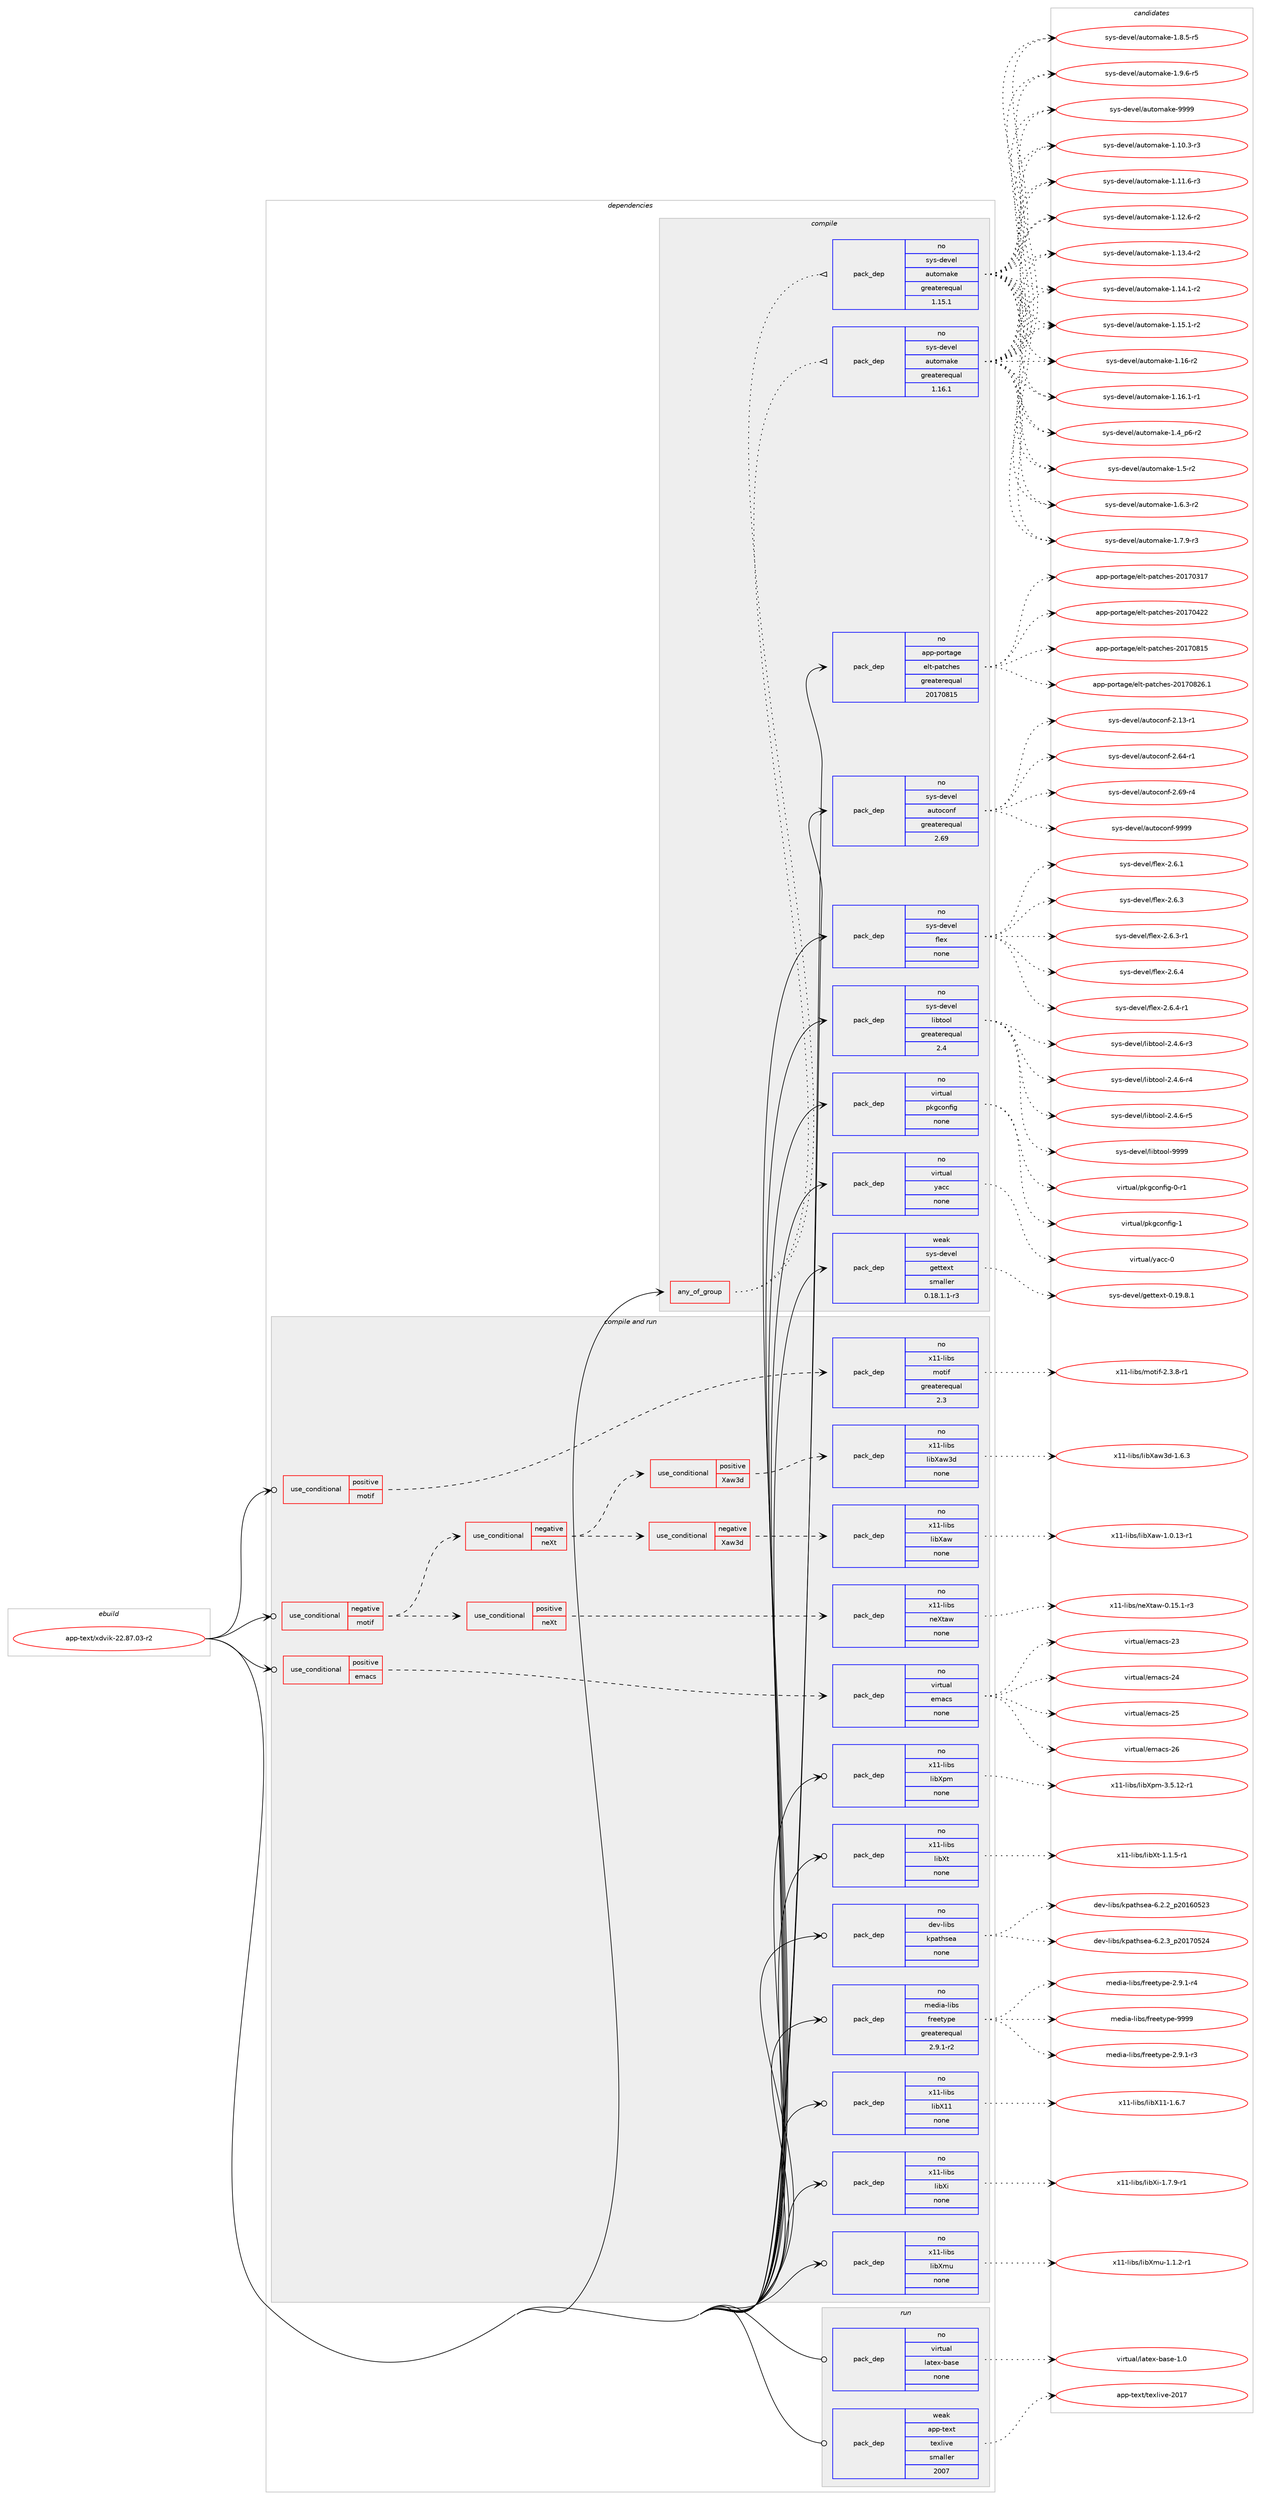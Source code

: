 digraph prolog {

# *************
# Graph options
# *************

newrank=true;
concentrate=true;
compound=true;
graph [rankdir=LR,fontname=Helvetica,fontsize=10,ranksep=1.5];#, ranksep=2.5, nodesep=0.2];
edge  [arrowhead=vee];
node  [fontname=Helvetica,fontsize=10];

# **********
# The ebuild
# **********

subgraph cluster_leftcol {
color=gray;
rank=same;
label=<<i>ebuild</i>>;
id [label="app-text/xdvik-22.87.03-r2", color=red, width=4, href="../app-text/xdvik-22.87.03-r2.svg"];
}

# ****************
# The dependencies
# ****************

subgraph cluster_midcol {
color=gray;
label=<<i>dependencies</i>>;
subgraph cluster_compile {
fillcolor="#eeeeee";
style=filled;
label=<<i>compile</i>>;
subgraph any20021 {
dependency1313418 [label=<<TABLE BORDER="0" CELLBORDER="1" CELLSPACING="0" CELLPADDING="4"><TR><TD CELLPADDING="10">any_of_group</TD></TR></TABLE>>, shape=none, color=red];subgraph pack936540 {
dependency1313419 [label=<<TABLE BORDER="0" CELLBORDER="1" CELLSPACING="0" CELLPADDING="4" WIDTH="220"><TR><TD ROWSPAN="6" CELLPADDING="30">pack_dep</TD></TR><TR><TD WIDTH="110">no</TD></TR><TR><TD>sys-devel</TD></TR><TR><TD>automake</TD></TR><TR><TD>greaterequal</TD></TR><TR><TD>1.16.1</TD></TR></TABLE>>, shape=none, color=blue];
}
dependency1313418:e -> dependency1313419:w [weight=20,style="dotted",arrowhead="oinv"];
subgraph pack936541 {
dependency1313420 [label=<<TABLE BORDER="0" CELLBORDER="1" CELLSPACING="0" CELLPADDING="4" WIDTH="220"><TR><TD ROWSPAN="6" CELLPADDING="30">pack_dep</TD></TR><TR><TD WIDTH="110">no</TD></TR><TR><TD>sys-devel</TD></TR><TR><TD>automake</TD></TR><TR><TD>greaterequal</TD></TR><TR><TD>1.15.1</TD></TR></TABLE>>, shape=none, color=blue];
}
dependency1313418:e -> dependency1313420:w [weight=20,style="dotted",arrowhead="oinv"];
}
id:e -> dependency1313418:w [weight=20,style="solid",arrowhead="vee"];
subgraph pack936542 {
dependency1313421 [label=<<TABLE BORDER="0" CELLBORDER="1" CELLSPACING="0" CELLPADDING="4" WIDTH="220"><TR><TD ROWSPAN="6" CELLPADDING="30">pack_dep</TD></TR><TR><TD WIDTH="110">no</TD></TR><TR><TD>app-portage</TD></TR><TR><TD>elt-patches</TD></TR><TR><TD>greaterequal</TD></TR><TR><TD>20170815</TD></TR></TABLE>>, shape=none, color=blue];
}
id:e -> dependency1313421:w [weight=20,style="solid",arrowhead="vee"];
subgraph pack936543 {
dependency1313422 [label=<<TABLE BORDER="0" CELLBORDER="1" CELLSPACING="0" CELLPADDING="4" WIDTH="220"><TR><TD ROWSPAN="6" CELLPADDING="30">pack_dep</TD></TR><TR><TD WIDTH="110">no</TD></TR><TR><TD>sys-devel</TD></TR><TR><TD>autoconf</TD></TR><TR><TD>greaterequal</TD></TR><TR><TD>2.69</TD></TR></TABLE>>, shape=none, color=blue];
}
id:e -> dependency1313422:w [weight=20,style="solid",arrowhead="vee"];
subgraph pack936544 {
dependency1313423 [label=<<TABLE BORDER="0" CELLBORDER="1" CELLSPACING="0" CELLPADDING="4" WIDTH="220"><TR><TD ROWSPAN="6" CELLPADDING="30">pack_dep</TD></TR><TR><TD WIDTH="110">no</TD></TR><TR><TD>sys-devel</TD></TR><TR><TD>flex</TD></TR><TR><TD>none</TD></TR><TR><TD></TD></TR></TABLE>>, shape=none, color=blue];
}
id:e -> dependency1313423:w [weight=20,style="solid",arrowhead="vee"];
subgraph pack936545 {
dependency1313424 [label=<<TABLE BORDER="0" CELLBORDER="1" CELLSPACING="0" CELLPADDING="4" WIDTH="220"><TR><TD ROWSPAN="6" CELLPADDING="30">pack_dep</TD></TR><TR><TD WIDTH="110">no</TD></TR><TR><TD>sys-devel</TD></TR><TR><TD>libtool</TD></TR><TR><TD>greaterequal</TD></TR><TR><TD>2.4</TD></TR></TABLE>>, shape=none, color=blue];
}
id:e -> dependency1313424:w [weight=20,style="solid",arrowhead="vee"];
subgraph pack936546 {
dependency1313425 [label=<<TABLE BORDER="0" CELLBORDER="1" CELLSPACING="0" CELLPADDING="4" WIDTH="220"><TR><TD ROWSPAN="6" CELLPADDING="30">pack_dep</TD></TR><TR><TD WIDTH="110">no</TD></TR><TR><TD>virtual</TD></TR><TR><TD>pkgconfig</TD></TR><TR><TD>none</TD></TR><TR><TD></TD></TR></TABLE>>, shape=none, color=blue];
}
id:e -> dependency1313425:w [weight=20,style="solid",arrowhead="vee"];
subgraph pack936547 {
dependency1313426 [label=<<TABLE BORDER="0" CELLBORDER="1" CELLSPACING="0" CELLPADDING="4" WIDTH="220"><TR><TD ROWSPAN="6" CELLPADDING="30">pack_dep</TD></TR><TR><TD WIDTH="110">no</TD></TR><TR><TD>virtual</TD></TR><TR><TD>yacc</TD></TR><TR><TD>none</TD></TR><TR><TD></TD></TR></TABLE>>, shape=none, color=blue];
}
id:e -> dependency1313426:w [weight=20,style="solid",arrowhead="vee"];
subgraph pack936548 {
dependency1313427 [label=<<TABLE BORDER="0" CELLBORDER="1" CELLSPACING="0" CELLPADDING="4" WIDTH="220"><TR><TD ROWSPAN="6" CELLPADDING="30">pack_dep</TD></TR><TR><TD WIDTH="110">weak</TD></TR><TR><TD>sys-devel</TD></TR><TR><TD>gettext</TD></TR><TR><TD>smaller</TD></TR><TR><TD>0.18.1.1-r3</TD></TR></TABLE>>, shape=none, color=blue];
}
id:e -> dependency1313427:w [weight=20,style="solid",arrowhead="vee"];
}
subgraph cluster_compileandrun {
fillcolor="#eeeeee";
style=filled;
label=<<i>compile and run</i>>;
subgraph cond356308 {
dependency1313428 [label=<<TABLE BORDER="0" CELLBORDER="1" CELLSPACING="0" CELLPADDING="4"><TR><TD ROWSPAN="3" CELLPADDING="10">use_conditional</TD></TR><TR><TD>negative</TD></TR><TR><TD>motif</TD></TR></TABLE>>, shape=none, color=red];
subgraph cond356309 {
dependency1313429 [label=<<TABLE BORDER="0" CELLBORDER="1" CELLSPACING="0" CELLPADDING="4"><TR><TD ROWSPAN="3" CELLPADDING="10">use_conditional</TD></TR><TR><TD>positive</TD></TR><TR><TD>neXt</TD></TR></TABLE>>, shape=none, color=red];
subgraph pack936549 {
dependency1313430 [label=<<TABLE BORDER="0" CELLBORDER="1" CELLSPACING="0" CELLPADDING="4" WIDTH="220"><TR><TD ROWSPAN="6" CELLPADDING="30">pack_dep</TD></TR><TR><TD WIDTH="110">no</TD></TR><TR><TD>x11-libs</TD></TR><TR><TD>neXtaw</TD></TR><TR><TD>none</TD></TR><TR><TD></TD></TR></TABLE>>, shape=none, color=blue];
}
dependency1313429:e -> dependency1313430:w [weight=20,style="dashed",arrowhead="vee"];
}
dependency1313428:e -> dependency1313429:w [weight=20,style="dashed",arrowhead="vee"];
subgraph cond356310 {
dependency1313431 [label=<<TABLE BORDER="0" CELLBORDER="1" CELLSPACING="0" CELLPADDING="4"><TR><TD ROWSPAN="3" CELLPADDING="10">use_conditional</TD></TR><TR><TD>negative</TD></TR><TR><TD>neXt</TD></TR></TABLE>>, shape=none, color=red];
subgraph cond356311 {
dependency1313432 [label=<<TABLE BORDER="0" CELLBORDER="1" CELLSPACING="0" CELLPADDING="4"><TR><TD ROWSPAN="3" CELLPADDING="10">use_conditional</TD></TR><TR><TD>positive</TD></TR><TR><TD>Xaw3d</TD></TR></TABLE>>, shape=none, color=red];
subgraph pack936550 {
dependency1313433 [label=<<TABLE BORDER="0" CELLBORDER="1" CELLSPACING="0" CELLPADDING="4" WIDTH="220"><TR><TD ROWSPAN="6" CELLPADDING="30">pack_dep</TD></TR><TR><TD WIDTH="110">no</TD></TR><TR><TD>x11-libs</TD></TR><TR><TD>libXaw3d</TD></TR><TR><TD>none</TD></TR><TR><TD></TD></TR></TABLE>>, shape=none, color=blue];
}
dependency1313432:e -> dependency1313433:w [weight=20,style="dashed",arrowhead="vee"];
}
dependency1313431:e -> dependency1313432:w [weight=20,style="dashed",arrowhead="vee"];
subgraph cond356312 {
dependency1313434 [label=<<TABLE BORDER="0" CELLBORDER="1" CELLSPACING="0" CELLPADDING="4"><TR><TD ROWSPAN="3" CELLPADDING="10">use_conditional</TD></TR><TR><TD>negative</TD></TR><TR><TD>Xaw3d</TD></TR></TABLE>>, shape=none, color=red];
subgraph pack936551 {
dependency1313435 [label=<<TABLE BORDER="0" CELLBORDER="1" CELLSPACING="0" CELLPADDING="4" WIDTH="220"><TR><TD ROWSPAN="6" CELLPADDING="30">pack_dep</TD></TR><TR><TD WIDTH="110">no</TD></TR><TR><TD>x11-libs</TD></TR><TR><TD>libXaw</TD></TR><TR><TD>none</TD></TR><TR><TD></TD></TR></TABLE>>, shape=none, color=blue];
}
dependency1313434:e -> dependency1313435:w [weight=20,style="dashed",arrowhead="vee"];
}
dependency1313431:e -> dependency1313434:w [weight=20,style="dashed",arrowhead="vee"];
}
dependency1313428:e -> dependency1313431:w [weight=20,style="dashed",arrowhead="vee"];
}
id:e -> dependency1313428:w [weight=20,style="solid",arrowhead="odotvee"];
subgraph cond356313 {
dependency1313436 [label=<<TABLE BORDER="0" CELLBORDER="1" CELLSPACING="0" CELLPADDING="4"><TR><TD ROWSPAN="3" CELLPADDING="10">use_conditional</TD></TR><TR><TD>positive</TD></TR><TR><TD>emacs</TD></TR></TABLE>>, shape=none, color=red];
subgraph pack936552 {
dependency1313437 [label=<<TABLE BORDER="0" CELLBORDER="1" CELLSPACING="0" CELLPADDING="4" WIDTH="220"><TR><TD ROWSPAN="6" CELLPADDING="30">pack_dep</TD></TR><TR><TD WIDTH="110">no</TD></TR><TR><TD>virtual</TD></TR><TR><TD>emacs</TD></TR><TR><TD>none</TD></TR><TR><TD></TD></TR></TABLE>>, shape=none, color=blue];
}
dependency1313436:e -> dependency1313437:w [weight=20,style="dashed",arrowhead="vee"];
}
id:e -> dependency1313436:w [weight=20,style="solid",arrowhead="odotvee"];
subgraph cond356314 {
dependency1313438 [label=<<TABLE BORDER="0" CELLBORDER="1" CELLSPACING="0" CELLPADDING="4"><TR><TD ROWSPAN="3" CELLPADDING="10">use_conditional</TD></TR><TR><TD>positive</TD></TR><TR><TD>motif</TD></TR></TABLE>>, shape=none, color=red];
subgraph pack936553 {
dependency1313439 [label=<<TABLE BORDER="0" CELLBORDER="1" CELLSPACING="0" CELLPADDING="4" WIDTH="220"><TR><TD ROWSPAN="6" CELLPADDING="30">pack_dep</TD></TR><TR><TD WIDTH="110">no</TD></TR><TR><TD>x11-libs</TD></TR><TR><TD>motif</TD></TR><TR><TD>greaterequal</TD></TR><TR><TD>2.3</TD></TR></TABLE>>, shape=none, color=blue];
}
dependency1313438:e -> dependency1313439:w [weight=20,style="dashed",arrowhead="vee"];
}
id:e -> dependency1313438:w [weight=20,style="solid",arrowhead="odotvee"];
subgraph pack936554 {
dependency1313440 [label=<<TABLE BORDER="0" CELLBORDER="1" CELLSPACING="0" CELLPADDING="4" WIDTH="220"><TR><TD ROWSPAN="6" CELLPADDING="30">pack_dep</TD></TR><TR><TD WIDTH="110">no</TD></TR><TR><TD>dev-libs</TD></TR><TR><TD>kpathsea</TD></TR><TR><TD>none</TD></TR><TR><TD></TD></TR></TABLE>>, shape=none, color=blue];
}
id:e -> dependency1313440:w [weight=20,style="solid",arrowhead="odotvee"];
subgraph pack936555 {
dependency1313441 [label=<<TABLE BORDER="0" CELLBORDER="1" CELLSPACING="0" CELLPADDING="4" WIDTH="220"><TR><TD ROWSPAN="6" CELLPADDING="30">pack_dep</TD></TR><TR><TD WIDTH="110">no</TD></TR><TR><TD>media-libs</TD></TR><TR><TD>freetype</TD></TR><TR><TD>greaterequal</TD></TR><TR><TD>2.9.1-r2</TD></TR></TABLE>>, shape=none, color=blue];
}
id:e -> dependency1313441:w [weight=20,style="solid",arrowhead="odotvee"];
subgraph pack936556 {
dependency1313442 [label=<<TABLE BORDER="0" CELLBORDER="1" CELLSPACING="0" CELLPADDING="4" WIDTH="220"><TR><TD ROWSPAN="6" CELLPADDING="30">pack_dep</TD></TR><TR><TD WIDTH="110">no</TD></TR><TR><TD>x11-libs</TD></TR><TR><TD>libX11</TD></TR><TR><TD>none</TD></TR><TR><TD></TD></TR></TABLE>>, shape=none, color=blue];
}
id:e -> dependency1313442:w [weight=20,style="solid",arrowhead="odotvee"];
subgraph pack936557 {
dependency1313443 [label=<<TABLE BORDER="0" CELLBORDER="1" CELLSPACING="0" CELLPADDING="4" WIDTH="220"><TR><TD ROWSPAN="6" CELLPADDING="30">pack_dep</TD></TR><TR><TD WIDTH="110">no</TD></TR><TR><TD>x11-libs</TD></TR><TR><TD>libXi</TD></TR><TR><TD>none</TD></TR><TR><TD></TD></TR></TABLE>>, shape=none, color=blue];
}
id:e -> dependency1313443:w [weight=20,style="solid",arrowhead="odotvee"];
subgraph pack936558 {
dependency1313444 [label=<<TABLE BORDER="0" CELLBORDER="1" CELLSPACING="0" CELLPADDING="4" WIDTH="220"><TR><TD ROWSPAN="6" CELLPADDING="30">pack_dep</TD></TR><TR><TD WIDTH="110">no</TD></TR><TR><TD>x11-libs</TD></TR><TR><TD>libXmu</TD></TR><TR><TD>none</TD></TR><TR><TD></TD></TR></TABLE>>, shape=none, color=blue];
}
id:e -> dependency1313444:w [weight=20,style="solid",arrowhead="odotvee"];
subgraph pack936559 {
dependency1313445 [label=<<TABLE BORDER="0" CELLBORDER="1" CELLSPACING="0" CELLPADDING="4" WIDTH="220"><TR><TD ROWSPAN="6" CELLPADDING="30">pack_dep</TD></TR><TR><TD WIDTH="110">no</TD></TR><TR><TD>x11-libs</TD></TR><TR><TD>libXpm</TD></TR><TR><TD>none</TD></TR><TR><TD></TD></TR></TABLE>>, shape=none, color=blue];
}
id:e -> dependency1313445:w [weight=20,style="solid",arrowhead="odotvee"];
subgraph pack936560 {
dependency1313446 [label=<<TABLE BORDER="0" CELLBORDER="1" CELLSPACING="0" CELLPADDING="4" WIDTH="220"><TR><TD ROWSPAN="6" CELLPADDING="30">pack_dep</TD></TR><TR><TD WIDTH="110">no</TD></TR><TR><TD>x11-libs</TD></TR><TR><TD>libXt</TD></TR><TR><TD>none</TD></TR><TR><TD></TD></TR></TABLE>>, shape=none, color=blue];
}
id:e -> dependency1313446:w [weight=20,style="solid",arrowhead="odotvee"];
}
subgraph cluster_run {
fillcolor="#eeeeee";
style=filled;
label=<<i>run</i>>;
subgraph pack936561 {
dependency1313447 [label=<<TABLE BORDER="0" CELLBORDER="1" CELLSPACING="0" CELLPADDING="4" WIDTH="220"><TR><TD ROWSPAN="6" CELLPADDING="30">pack_dep</TD></TR><TR><TD WIDTH="110">no</TD></TR><TR><TD>virtual</TD></TR><TR><TD>latex-base</TD></TR><TR><TD>none</TD></TR><TR><TD></TD></TR></TABLE>>, shape=none, color=blue];
}
id:e -> dependency1313447:w [weight=20,style="solid",arrowhead="odot"];
subgraph pack936562 {
dependency1313448 [label=<<TABLE BORDER="0" CELLBORDER="1" CELLSPACING="0" CELLPADDING="4" WIDTH="220"><TR><TD ROWSPAN="6" CELLPADDING="30">pack_dep</TD></TR><TR><TD WIDTH="110">weak</TD></TR><TR><TD>app-text</TD></TR><TR><TD>texlive</TD></TR><TR><TD>smaller</TD></TR><TR><TD>2007</TD></TR></TABLE>>, shape=none, color=blue];
}
id:e -> dependency1313448:w [weight=20,style="solid",arrowhead="odot"];
}
}

# **************
# The candidates
# **************

subgraph cluster_choices {
rank=same;
color=gray;
label=<<i>candidates</i>>;

subgraph choice936540 {
color=black;
nodesep=1;
choice11512111545100101118101108479711711611110997107101454946494846514511451 [label="sys-devel/automake-1.10.3-r3", color=red, width=4,href="../sys-devel/automake-1.10.3-r3.svg"];
choice11512111545100101118101108479711711611110997107101454946494946544511451 [label="sys-devel/automake-1.11.6-r3", color=red, width=4,href="../sys-devel/automake-1.11.6-r3.svg"];
choice11512111545100101118101108479711711611110997107101454946495046544511450 [label="sys-devel/automake-1.12.6-r2", color=red, width=4,href="../sys-devel/automake-1.12.6-r2.svg"];
choice11512111545100101118101108479711711611110997107101454946495146524511450 [label="sys-devel/automake-1.13.4-r2", color=red, width=4,href="../sys-devel/automake-1.13.4-r2.svg"];
choice11512111545100101118101108479711711611110997107101454946495246494511450 [label="sys-devel/automake-1.14.1-r2", color=red, width=4,href="../sys-devel/automake-1.14.1-r2.svg"];
choice11512111545100101118101108479711711611110997107101454946495346494511450 [label="sys-devel/automake-1.15.1-r2", color=red, width=4,href="../sys-devel/automake-1.15.1-r2.svg"];
choice1151211154510010111810110847971171161111099710710145494649544511450 [label="sys-devel/automake-1.16-r2", color=red, width=4,href="../sys-devel/automake-1.16-r2.svg"];
choice11512111545100101118101108479711711611110997107101454946495446494511449 [label="sys-devel/automake-1.16.1-r1", color=red, width=4,href="../sys-devel/automake-1.16.1-r1.svg"];
choice115121115451001011181011084797117116111109971071014549465295112544511450 [label="sys-devel/automake-1.4_p6-r2", color=red, width=4,href="../sys-devel/automake-1.4_p6-r2.svg"];
choice11512111545100101118101108479711711611110997107101454946534511450 [label="sys-devel/automake-1.5-r2", color=red, width=4,href="../sys-devel/automake-1.5-r2.svg"];
choice115121115451001011181011084797117116111109971071014549465446514511450 [label="sys-devel/automake-1.6.3-r2", color=red, width=4,href="../sys-devel/automake-1.6.3-r2.svg"];
choice115121115451001011181011084797117116111109971071014549465546574511451 [label="sys-devel/automake-1.7.9-r3", color=red, width=4,href="../sys-devel/automake-1.7.9-r3.svg"];
choice115121115451001011181011084797117116111109971071014549465646534511453 [label="sys-devel/automake-1.8.5-r5", color=red, width=4,href="../sys-devel/automake-1.8.5-r5.svg"];
choice115121115451001011181011084797117116111109971071014549465746544511453 [label="sys-devel/automake-1.9.6-r5", color=red, width=4,href="../sys-devel/automake-1.9.6-r5.svg"];
choice115121115451001011181011084797117116111109971071014557575757 [label="sys-devel/automake-9999", color=red, width=4,href="../sys-devel/automake-9999.svg"];
dependency1313419:e -> choice11512111545100101118101108479711711611110997107101454946494846514511451:w [style=dotted,weight="100"];
dependency1313419:e -> choice11512111545100101118101108479711711611110997107101454946494946544511451:w [style=dotted,weight="100"];
dependency1313419:e -> choice11512111545100101118101108479711711611110997107101454946495046544511450:w [style=dotted,weight="100"];
dependency1313419:e -> choice11512111545100101118101108479711711611110997107101454946495146524511450:w [style=dotted,weight="100"];
dependency1313419:e -> choice11512111545100101118101108479711711611110997107101454946495246494511450:w [style=dotted,weight="100"];
dependency1313419:e -> choice11512111545100101118101108479711711611110997107101454946495346494511450:w [style=dotted,weight="100"];
dependency1313419:e -> choice1151211154510010111810110847971171161111099710710145494649544511450:w [style=dotted,weight="100"];
dependency1313419:e -> choice11512111545100101118101108479711711611110997107101454946495446494511449:w [style=dotted,weight="100"];
dependency1313419:e -> choice115121115451001011181011084797117116111109971071014549465295112544511450:w [style=dotted,weight="100"];
dependency1313419:e -> choice11512111545100101118101108479711711611110997107101454946534511450:w [style=dotted,weight="100"];
dependency1313419:e -> choice115121115451001011181011084797117116111109971071014549465446514511450:w [style=dotted,weight="100"];
dependency1313419:e -> choice115121115451001011181011084797117116111109971071014549465546574511451:w [style=dotted,weight="100"];
dependency1313419:e -> choice115121115451001011181011084797117116111109971071014549465646534511453:w [style=dotted,weight="100"];
dependency1313419:e -> choice115121115451001011181011084797117116111109971071014549465746544511453:w [style=dotted,weight="100"];
dependency1313419:e -> choice115121115451001011181011084797117116111109971071014557575757:w [style=dotted,weight="100"];
}
subgraph choice936541 {
color=black;
nodesep=1;
choice11512111545100101118101108479711711611110997107101454946494846514511451 [label="sys-devel/automake-1.10.3-r3", color=red, width=4,href="../sys-devel/automake-1.10.3-r3.svg"];
choice11512111545100101118101108479711711611110997107101454946494946544511451 [label="sys-devel/automake-1.11.6-r3", color=red, width=4,href="../sys-devel/automake-1.11.6-r3.svg"];
choice11512111545100101118101108479711711611110997107101454946495046544511450 [label="sys-devel/automake-1.12.6-r2", color=red, width=4,href="../sys-devel/automake-1.12.6-r2.svg"];
choice11512111545100101118101108479711711611110997107101454946495146524511450 [label="sys-devel/automake-1.13.4-r2", color=red, width=4,href="../sys-devel/automake-1.13.4-r2.svg"];
choice11512111545100101118101108479711711611110997107101454946495246494511450 [label="sys-devel/automake-1.14.1-r2", color=red, width=4,href="../sys-devel/automake-1.14.1-r2.svg"];
choice11512111545100101118101108479711711611110997107101454946495346494511450 [label="sys-devel/automake-1.15.1-r2", color=red, width=4,href="../sys-devel/automake-1.15.1-r2.svg"];
choice1151211154510010111810110847971171161111099710710145494649544511450 [label="sys-devel/automake-1.16-r2", color=red, width=4,href="../sys-devel/automake-1.16-r2.svg"];
choice11512111545100101118101108479711711611110997107101454946495446494511449 [label="sys-devel/automake-1.16.1-r1", color=red, width=4,href="../sys-devel/automake-1.16.1-r1.svg"];
choice115121115451001011181011084797117116111109971071014549465295112544511450 [label="sys-devel/automake-1.4_p6-r2", color=red, width=4,href="../sys-devel/automake-1.4_p6-r2.svg"];
choice11512111545100101118101108479711711611110997107101454946534511450 [label="sys-devel/automake-1.5-r2", color=red, width=4,href="../sys-devel/automake-1.5-r2.svg"];
choice115121115451001011181011084797117116111109971071014549465446514511450 [label="sys-devel/automake-1.6.3-r2", color=red, width=4,href="../sys-devel/automake-1.6.3-r2.svg"];
choice115121115451001011181011084797117116111109971071014549465546574511451 [label="sys-devel/automake-1.7.9-r3", color=red, width=4,href="../sys-devel/automake-1.7.9-r3.svg"];
choice115121115451001011181011084797117116111109971071014549465646534511453 [label="sys-devel/automake-1.8.5-r5", color=red, width=4,href="../sys-devel/automake-1.8.5-r5.svg"];
choice115121115451001011181011084797117116111109971071014549465746544511453 [label="sys-devel/automake-1.9.6-r5", color=red, width=4,href="../sys-devel/automake-1.9.6-r5.svg"];
choice115121115451001011181011084797117116111109971071014557575757 [label="sys-devel/automake-9999", color=red, width=4,href="../sys-devel/automake-9999.svg"];
dependency1313420:e -> choice11512111545100101118101108479711711611110997107101454946494846514511451:w [style=dotted,weight="100"];
dependency1313420:e -> choice11512111545100101118101108479711711611110997107101454946494946544511451:w [style=dotted,weight="100"];
dependency1313420:e -> choice11512111545100101118101108479711711611110997107101454946495046544511450:w [style=dotted,weight="100"];
dependency1313420:e -> choice11512111545100101118101108479711711611110997107101454946495146524511450:w [style=dotted,weight="100"];
dependency1313420:e -> choice11512111545100101118101108479711711611110997107101454946495246494511450:w [style=dotted,weight="100"];
dependency1313420:e -> choice11512111545100101118101108479711711611110997107101454946495346494511450:w [style=dotted,weight="100"];
dependency1313420:e -> choice1151211154510010111810110847971171161111099710710145494649544511450:w [style=dotted,weight="100"];
dependency1313420:e -> choice11512111545100101118101108479711711611110997107101454946495446494511449:w [style=dotted,weight="100"];
dependency1313420:e -> choice115121115451001011181011084797117116111109971071014549465295112544511450:w [style=dotted,weight="100"];
dependency1313420:e -> choice11512111545100101118101108479711711611110997107101454946534511450:w [style=dotted,weight="100"];
dependency1313420:e -> choice115121115451001011181011084797117116111109971071014549465446514511450:w [style=dotted,weight="100"];
dependency1313420:e -> choice115121115451001011181011084797117116111109971071014549465546574511451:w [style=dotted,weight="100"];
dependency1313420:e -> choice115121115451001011181011084797117116111109971071014549465646534511453:w [style=dotted,weight="100"];
dependency1313420:e -> choice115121115451001011181011084797117116111109971071014549465746544511453:w [style=dotted,weight="100"];
dependency1313420:e -> choice115121115451001011181011084797117116111109971071014557575757:w [style=dotted,weight="100"];
}
subgraph choice936542 {
color=black;
nodesep=1;
choice97112112451121111141169710310147101108116451129711699104101115455048495548514955 [label="app-portage/elt-patches-20170317", color=red, width=4,href="../app-portage/elt-patches-20170317.svg"];
choice97112112451121111141169710310147101108116451129711699104101115455048495548525050 [label="app-portage/elt-patches-20170422", color=red, width=4,href="../app-portage/elt-patches-20170422.svg"];
choice97112112451121111141169710310147101108116451129711699104101115455048495548564953 [label="app-portage/elt-patches-20170815", color=red, width=4,href="../app-portage/elt-patches-20170815.svg"];
choice971121124511211111411697103101471011081164511297116991041011154550484955485650544649 [label="app-portage/elt-patches-20170826.1", color=red, width=4,href="../app-portage/elt-patches-20170826.1.svg"];
dependency1313421:e -> choice97112112451121111141169710310147101108116451129711699104101115455048495548514955:w [style=dotted,weight="100"];
dependency1313421:e -> choice97112112451121111141169710310147101108116451129711699104101115455048495548525050:w [style=dotted,weight="100"];
dependency1313421:e -> choice97112112451121111141169710310147101108116451129711699104101115455048495548564953:w [style=dotted,weight="100"];
dependency1313421:e -> choice971121124511211111411697103101471011081164511297116991041011154550484955485650544649:w [style=dotted,weight="100"];
}
subgraph choice936543 {
color=black;
nodesep=1;
choice1151211154510010111810110847971171161119911111010245504649514511449 [label="sys-devel/autoconf-2.13-r1", color=red, width=4,href="../sys-devel/autoconf-2.13-r1.svg"];
choice1151211154510010111810110847971171161119911111010245504654524511449 [label="sys-devel/autoconf-2.64-r1", color=red, width=4,href="../sys-devel/autoconf-2.64-r1.svg"];
choice1151211154510010111810110847971171161119911111010245504654574511452 [label="sys-devel/autoconf-2.69-r4", color=red, width=4,href="../sys-devel/autoconf-2.69-r4.svg"];
choice115121115451001011181011084797117116111991111101024557575757 [label="sys-devel/autoconf-9999", color=red, width=4,href="../sys-devel/autoconf-9999.svg"];
dependency1313422:e -> choice1151211154510010111810110847971171161119911111010245504649514511449:w [style=dotted,weight="100"];
dependency1313422:e -> choice1151211154510010111810110847971171161119911111010245504654524511449:w [style=dotted,weight="100"];
dependency1313422:e -> choice1151211154510010111810110847971171161119911111010245504654574511452:w [style=dotted,weight="100"];
dependency1313422:e -> choice115121115451001011181011084797117116111991111101024557575757:w [style=dotted,weight="100"];
}
subgraph choice936544 {
color=black;
nodesep=1;
choice1151211154510010111810110847102108101120455046544649 [label="sys-devel/flex-2.6.1", color=red, width=4,href="../sys-devel/flex-2.6.1.svg"];
choice1151211154510010111810110847102108101120455046544651 [label="sys-devel/flex-2.6.3", color=red, width=4,href="../sys-devel/flex-2.6.3.svg"];
choice11512111545100101118101108471021081011204550465446514511449 [label="sys-devel/flex-2.6.3-r1", color=red, width=4,href="../sys-devel/flex-2.6.3-r1.svg"];
choice1151211154510010111810110847102108101120455046544652 [label="sys-devel/flex-2.6.4", color=red, width=4,href="../sys-devel/flex-2.6.4.svg"];
choice11512111545100101118101108471021081011204550465446524511449 [label="sys-devel/flex-2.6.4-r1", color=red, width=4,href="../sys-devel/flex-2.6.4-r1.svg"];
dependency1313423:e -> choice1151211154510010111810110847102108101120455046544649:w [style=dotted,weight="100"];
dependency1313423:e -> choice1151211154510010111810110847102108101120455046544651:w [style=dotted,weight="100"];
dependency1313423:e -> choice11512111545100101118101108471021081011204550465446514511449:w [style=dotted,weight="100"];
dependency1313423:e -> choice1151211154510010111810110847102108101120455046544652:w [style=dotted,weight="100"];
dependency1313423:e -> choice11512111545100101118101108471021081011204550465446524511449:w [style=dotted,weight="100"];
}
subgraph choice936545 {
color=black;
nodesep=1;
choice1151211154510010111810110847108105981161111111084550465246544511451 [label="sys-devel/libtool-2.4.6-r3", color=red, width=4,href="../sys-devel/libtool-2.4.6-r3.svg"];
choice1151211154510010111810110847108105981161111111084550465246544511452 [label="sys-devel/libtool-2.4.6-r4", color=red, width=4,href="../sys-devel/libtool-2.4.6-r4.svg"];
choice1151211154510010111810110847108105981161111111084550465246544511453 [label="sys-devel/libtool-2.4.6-r5", color=red, width=4,href="../sys-devel/libtool-2.4.6-r5.svg"];
choice1151211154510010111810110847108105981161111111084557575757 [label="sys-devel/libtool-9999", color=red, width=4,href="../sys-devel/libtool-9999.svg"];
dependency1313424:e -> choice1151211154510010111810110847108105981161111111084550465246544511451:w [style=dotted,weight="100"];
dependency1313424:e -> choice1151211154510010111810110847108105981161111111084550465246544511452:w [style=dotted,weight="100"];
dependency1313424:e -> choice1151211154510010111810110847108105981161111111084550465246544511453:w [style=dotted,weight="100"];
dependency1313424:e -> choice1151211154510010111810110847108105981161111111084557575757:w [style=dotted,weight="100"];
}
subgraph choice936546 {
color=black;
nodesep=1;
choice11810511411611797108471121071039911111010210510345484511449 [label="virtual/pkgconfig-0-r1", color=red, width=4,href="../virtual/pkgconfig-0-r1.svg"];
choice1181051141161179710847112107103991111101021051034549 [label="virtual/pkgconfig-1", color=red, width=4,href="../virtual/pkgconfig-1.svg"];
dependency1313425:e -> choice11810511411611797108471121071039911111010210510345484511449:w [style=dotted,weight="100"];
dependency1313425:e -> choice1181051141161179710847112107103991111101021051034549:w [style=dotted,weight="100"];
}
subgraph choice936547 {
color=black;
nodesep=1;
choice11810511411611797108471219799994548 [label="virtual/yacc-0", color=red, width=4,href="../virtual/yacc-0.svg"];
dependency1313426:e -> choice11810511411611797108471219799994548:w [style=dotted,weight="100"];
}
subgraph choice936548 {
color=black;
nodesep=1;
choice1151211154510010111810110847103101116116101120116454846495746564649 [label="sys-devel/gettext-0.19.8.1", color=red, width=4,href="../sys-devel/gettext-0.19.8.1.svg"];
dependency1313427:e -> choice1151211154510010111810110847103101116116101120116454846495746564649:w [style=dotted,weight="100"];
}
subgraph choice936549 {
color=black;
nodesep=1;
choice12049494510810598115471101018811697119454846495346494511451 [label="x11-libs/neXtaw-0.15.1-r3", color=red, width=4,href="../x11-libs/neXtaw-0.15.1-r3.svg"];
dependency1313430:e -> choice12049494510810598115471101018811697119454846495346494511451:w [style=dotted,weight="100"];
}
subgraph choice936550 {
color=black;
nodesep=1;
choice120494945108105981154710810598889711951100454946544651 [label="x11-libs/libXaw3d-1.6.3", color=red, width=4,href="../x11-libs/libXaw3d-1.6.3.svg"];
dependency1313433:e -> choice120494945108105981154710810598889711951100454946544651:w [style=dotted,weight="100"];
}
subgraph choice936551 {
color=black;
nodesep=1;
choice1204949451081059811547108105988897119454946484649514511449 [label="x11-libs/libXaw-1.0.13-r1", color=red, width=4,href="../x11-libs/libXaw-1.0.13-r1.svg"];
dependency1313435:e -> choice1204949451081059811547108105988897119454946484649514511449:w [style=dotted,weight="100"];
}
subgraph choice936552 {
color=black;
nodesep=1;
choice11810511411611797108471011099799115455051 [label="virtual/emacs-23", color=red, width=4,href="../virtual/emacs-23.svg"];
choice11810511411611797108471011099799115455052 [label="virtual/emacs-24", color=red, width=4,href="../virtual/emacs-24.svg"];
choice11810511411611797108471011099799115455053 [label="virtual/emacs-25", color=red, width=4,href="../virtual/emacs-25.svg"];
choice11810511411611797108471011099799115455054 [label="virtual/emacs-26", color=red, width=4,href="../virtual/emacs-26.svg"];
dependency1313437:e -> choice11810511411611797108471011099799115455051:w [style=dotted,weight="100"];
dependency1313437:e -> choice11810511411611797108471011099799115455052:w [style=dotted,weight="100"];
dependency1313437:e -> choice11810511411611797108471011099799115455053:w [style=dotted,weight="100"];
dependency1313437:e -> choice11810511411611797108471011099799115455054:w [style=dotted,weight="100"];
}
subgraph choice936553 {
color=black;
nodesep=1;
choice12049494510810598115471091111161051024550465146564511449 [label="x11-libs/motif-2.3.8-r1", color=red, width=4,href="../x11-libs/motif-2.3.8-r1.svg"];
dependency1313439:e -> choice12049494510810598115471091111161051024550465146564511449:w [style=dotted,weight="100"];
}
subgraph choice936554 {
color=black;
nodesep=1;
choice1001011184510810598115471071129711610411510197455446504650951125048495448535051 [label="dev-libs/kpathsea-6.2.2_p20160523", color=red, width=4,href="../dev-libs/kpathsea-6.2.2_p20160523.svg"];
choice1001011184510810598115471071129711610411510197455446504651951125048495548535052 [label="dev-libs/kpathsea-6.2.3_p20170524", color=red, width=4,href="../dev-libs/kpathsea-6.2.3_p20170524.svg"];
dependency1313440:e -> choice1001011184510810598115471071129711610411510197455446504650951125048495448535051:w [style=dotted,weight="100"];
dependency1313440:e -> choice1001011184510810598115471071129711610411510197455446504651951125048495548535052:w [style=dotted,weight="100"];
}
subgraph choice936555 {
color=black;
nodesep=1;
choice109101100105974510810598115471021141011011161211121014550465746494511451 [label="media-libs/freetype-2.9.1-r3", color=red, width=4,href="../media-libs/freetype-2.9.1-r3.svg"];
choice109101100105974510810598115471021141011011161211121014550465746494511452 [label="media-libs/freetype-2.9.1-r4", color=red, width=4,href="../media-libs/freetype-2.9.1-r4.svg"];
choice109101100105974510810598115471021141011011161211121014557575757 [label="media-libs/freetype-9999", color=red, width=4,href="../media-libs/freetype-9999.svg"];
dependency1313441:e -> choice109101100105974510810598115471021141011011161211121014550465746494511451:w [style=dotted,weight="100"];
dependency1313441:e -> choice109101100105974510810598115471021141011011161211121014550465746494511452:w [style=dotted,weight="100"];
dependency1313441:e -> choice109101100105974510810598115471021141011011161211121014557575757:w [style=dotted,weight="100"];
}
subgraph choice936556 {
color=black;
nodesep=1;
choice120494945108105981154710810598884949454946544655 [label="x11-libs/libX11-1.6.7", color=red, width=4,href="../x11-libs/libX11-1.6.7.svg"];
dependency1313442:e -> choice120494945108105981154710810598884949454946544655:w [style=dotted,weight="100"];
}
subgraph choice936557 {
color=black;
nodesep=1;
choice120494945108105981154710810598881054549465546574511449 [label="x11-libs/libXi-1.7.9-r1", color=red, width=4,href="../x11-libs/libXi-1.7.9-r1.svg"];
dependency1313443:e -> choice120494945108105981154710810598881054549465546574511449:w [style=dotted,weight="100"];
}
subgraph choice936558 {
color=black;
nodesep=1;
choice120494945108105981154710810598881091174549464946504511449 [label="x11-libs/libXmu-1.1.2-r1", color=red, width=4,href="../x11-libs/libXmu-1.1.2-r1.svg"];
dependency1313444:e -> choice120494945108105981154710810598881091174549464946504511449:w [style=dotted,weight="100"];
}
subgraph choice936559 {
color=black;
nodesep=1;
choice12049494510810598115471081059888112109455146534649504511449 [label="x11-libs/libXpm-3.5.12-r1", color=red, width=4,href="../x11-libs/libXpm-3.5.12-r1.svg"];
dependency1313445:e -> choice12049494510810598115471081059888112109455146534649504511449:w [style=dotted,weight="100"];
}
subgraph choice936560 {
color=black;
nodesep=1;
choice120494945108105981154710810598881164549464946534511449 [label="x11-libs/libXt-1.1.5-r1", color=red, width=4,href="../x11-libs/libXt-1.1.5-r1.svg"];
dependency1313446:e -> choice120494945108105981154710810598881164549464946534511449:w [style=dotted,weight="100"];
}
subgraph choice936561 {
color=black;
nodesep=1;
choice11810511411611797108471089711610112045989711510145494648 [label="virtual/latex-base-1.0", color=red, width=4,href="../virtual/latex-base-1.0.svg"];
dependency1313447:e -> choice11810511411611797108471089711610112045989711510145494648:w [style=dotted,weight="100"];
}
subgraph choice936562 {
color=black;
nodesep=1;
choice9711211245116101120116471161011201081051181014550484955 [label="app-text/texlive-2017", color=red, width=4,href="../app-text/texlive-2017.svg"];
dependency1313448:e -> choice9711211245116101120116471161011201081051181014550484955:w [style=dotted,weight="100"];
}
}

}
